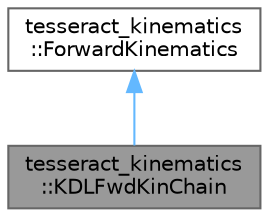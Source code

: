 digraph "tesseract_kinematics::KDLFwdKinChain"
{
 // LATEX_PDF_SIZE
  bgcolor="transparent";
  edge [fontname=Helvetica,fontsize=10,labelfontname=Helvetica,labelfontsize=10];
  node [fontname=Helvetica,fontsize=10,shape=box,height=0.2,width=0.4];
  Node1 [label="tesseract_kinematics\l::KDLFwdKinChain",height=0.2,width=0.4,color="gray40", fillcolor="grey60", style="filled", fontcolor="black",tooltip="KDL kinematic chain implementation."];
  Node2 -> Node1 [dir="back",color="steelblue1",style="solid"];
  Node2 [label="tesseract_kinematics\l::ForwardKinematics",height=0.2,width=0.4,color="gray40", fillcolor="white", style="filled",URL="$da/d70/classtesseract__kinematics_1_1ForwardKinematics.html",tooltip="Forward kinematics functions."];
}
